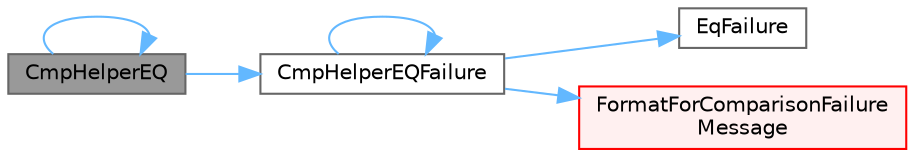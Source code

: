 digraph "CmpHelperEQ"
{
 // LATEX_PDF_SIZE
  bgcolor="transparent";
  edge [fontname=Helvetica,fontsize=10,labelfontname=Helvetica,labelfontsize=10];
  node [fontname=Helvetica,fontsize=10,shape=box,height=0.2,width=0.4];
  rankdir="LR";
  Node1 [id="Node000001",label="CmpHelperEQ",height=0.2,width=0.4,color="gray40", fillcolor="grey60", style="filled", fontcolor="black",tooltip=" "];
  Node1 -> Node1 [id="edge1_Node000001_Node000001",color="steelblue1",style="solid",tooltip=" "];
  Node1 -> Node2 [id="edge2_Node000001_Node000002",color="steelblue1",style="solid",tooltip=" "];
  Node2 [id="Node000002",label="CmpHelperEQFailure",height=0.2,width=0.4,color="grey40", fillcolor="white", style="filled",URL="$namespacetesting_1_1internal.html#ad2326ef3522e0ea2603ef2fc6640fe26",tooltip=" "];
  Node2 -> Node2 [id="edge3_Node000002_Node000002",color="steelblue1",style="solid",tooltip=" "];
  Node2 -> Node3 [id="edge4_Node000002_Node000003",color="steelblue1",style="solid",tooltip=" "];
  Node3 [id="Node000003",label="EqFailure",height=0.2,width=0.4,color="grey40", fillcolor="white", style="filled",URL="$namespacetesting_1_1internal.html#a9ee55ad3c9c1624e5dd9f31e497a2231",tooltip=" "];
  Node2 -> Node4 [id="edge5_Node000002_Node000004",color="steelblue1",style="solid",tooltip=" "];
  Node4 [id="Node000004",label="FormatForComparisonFailure\lMessage",height=0.2,width=0.4,color="red", fillcolor="#FFF0F0", style="filled",URL="$namespacetesting_1_1internal.html#a449b57d451371068999c1a6f3d62cf51",tooltip=" "];
}
